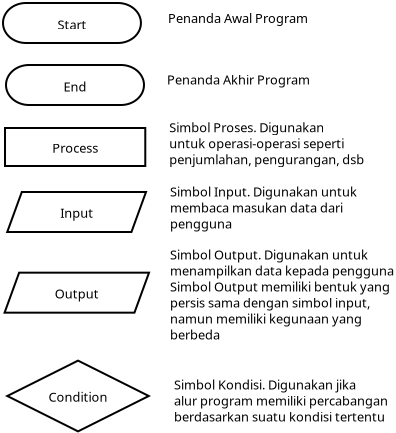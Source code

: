<?xml version="1.0" encoding="UTF-8"?>
<dia:diagram xmlns:dia="http://www.lysator.liu.se/~alla/dia/">
  <dia:layer name="Background" visible="true" active="true">
    <dia:group>
      <dia:object type="Flowchart - Terminal" version="1" id="O0">
        <dia:attribute name="obj_pos">
          <dia:point val="0.95,2.05"/>
        </dia:attribute>
        <dia:attribute name="obj_bb">
          <dia:rectangle val="0.9,2;7.897,4.1"/>
        </dia:attribute>
        <dia:attribute name="meta">
          <dia:composite type="dict"/>
        </dia:attribute>
        <dia:attribute name="elem_corner">
          <dia:point val="0.95,2.05"/>
        </dia:attribute>
        <dia:attribute name="elem_width">
          <dia:real val="6.897"/>
        </dia:attribute>
        <dia:attribute name="elem_height">
          <dia:real val="2"/>
        </dia:attribute>
        <dia:attribute name="line_width">
          <dia:real val="0.1"/>
        </dia:attribute>
        <dia:attribute name="line_colour">
          <dia:color val="#000000"/>
        </dia:attribute>
        <dia:attribute name="fill_colour">
          <dia:color val="#ffffff"/>
        </dia:attribute>
        <dia:attribute name="show_background">
          <dia:boolean val="true"/>
        </dia:attribute>
        <dia:attribute name="line_style">
          <dia:enum val="0"/>
          <dia:real val="1"/>
        </dia:attribute>
        <dia:attribute name="padding">
          <dia:real val="0.1"/>
        </dia:attribute>
        <dia:attribute name="text">
          <dia:composite type="text">
            <dia:attribute name="string">
              <dia:string>#Start#</dia:string>
            </dia:attribute>
            <dia:attribute name="font">
              <dia:font family="sans" style="0" name="Helvetica"/>
            </dia:attribute>
            <dia:attribute name="height">
              <dia:real val="0.8"/>
            </dia:attribute>
            <dia:attribute name="pos">
              <dia:point val="4.398,3.25"/>
            </dia:attribute>
            <dia:attribute name="color">
              <dia:color val="#000000"/>
            </dia:attribute>
            <dia:attribute name="alignment">
              <dia:enum val="1"/>
            </dia:attribute>
          </dia:composite>
        </dia:attribute>
        <dia:attribute name="flip_horizontal">
          <dia:boolean val="false"/>
        </dia:attribute>
        <dia:attribute name="flip_vertical">
          <dia:boolean val="false"/>
        </dia:attribute>
        <dia:attribute name="subscale">
          <dia:real val="1"/>
        </dia:attribute>
      </dia:object>
      <dia:object type="Flowchart - Terminal" version="1" id="O1">
        <dia:attribute name="obj_pos">
          <dia:point val="1.1,5.15"/>
        </dia:attribute>
        <dia:attribute name="obj_bb">
          <dia:rectangle val="1.05,5.1;8.05,7.2"/>
        </dia:attribute>
        <dia:attribute name="meta">
          <dia:composite type="dict"/>
        </dia:attribute>
        <dia:attribute name="elem_corner">
          <dia:point val="1.1,5.15"/>
        </dia:attribute>
        <dia:attribute name="elem_width">
          <dia:real val="6.9"/>
        </dia:attribute>
        <dia:attribute name="elem_height">
          <dia:real val="2"/>
        </dia:attribute>
        <dia:attribute name="line_width">
          <dia:real val="0.1"/>
        </dia:attribute>
        <dia:attribute name="line_colour">
          <dia:color val="#000000"/>
        </dia:attribute>
        <dia:attribute name="fill_colour">
          <dia:color val="#ffffff"/>
        </dia:attribute>
        <dia:attribute name="show_background">
          <dia:boolean val="true"/>
        </dia:attribute>
        <dia:attribute name="line_style">
          <dia:enum val="0"/>
          <dia:real val="1"/>
        </dia:attribute>
        <dia:attribute name="padding">
          <dia:real val="0.1"/>
        </dia:attribute>
        <dia:attribute name="text">
          <dia:composite type="text">
            <dia:attribute name="string">
              <dia:string>#End#</dia:string>
            </dia:attribute>
            <dia:attribute name="font">
              <dia:font family="sans" style="0" name="Helvetica"/>
            </dia:attribute>
            <dia:attribute name="height">
              <dia:real val="0.8"/>
            </dia:attribute>
            <dia:attribute name="pos">
              <dia:point val="4.55,6.35"/>
            </dia:attribute>
            <dia:attribute name="color">
              <dia:color val="#000000"/>
            </dia:attribute>
            <dia:attribute name="alignment">
              <dia:enum val="1"/>
            </dia:attribute>
          </dia:composite>
        </dia:attribute>
        <dia:attribute name="flip_horizontal">
          <dia:boolean val="false"/>
        </dia:attribute>
        <dia:attribute name="flip_vertical">
          <dia:boolean val="false"/>
        </dia:attribute>
        <dia:attribute name="subscale">
          <dia:real val="1"/>
        </dia:attribute>
      </dia:object>
      <dia:object type="Flowchart - Box" version="0" id="O2">
        <dia:attribute name="obj_pos">
          <dia:point val="1.05,8.3"/>
        </dia:attribute>
        <dia:attribute name="obj_bb">
          <dia:rectangle val="1,8.25;8.114,10.25"/>
        </dia:attribute>
        <dia:attribute name="elem_corner">
          <dia:point val="1.05,8.3"/>
        </dia:attribute>
        <dia:attribute name="elem_width">
          <dia:real val="7.014"/>
        </dia:attribute>
        <dia:attribute name="elem_height">
          <dia:real val="1.9"/>
        </dia:attribute>
        <dia:attribute name="show_background">
          <dia:boolean val="true"/>
        </dia:attribute>
        <dia:attribute name="padding">
          <dia:real val="0.5"/>
        </dia:attribute>
        <dia:attribute name="text">
          <dia:composite type="text">
            <dia:attribute name="string">
              <dia:string>#Process#</dia:string>
            </dia:attribute>
            <dia:attribute name="font">
              <dia:font family="sans" style="0" name="Helvetica"/>
            </dia:attribute>
            <dia:attribute name="height">
              <dia:real val="0.8"/>
            </dia:attribute>
            <dia:attribute name="pos">
              <dia:point val="4.557,9.445"/>
            </dia:attribute>
            <dia:attribute name="color">
              <dia:color val="#000000"/>
            </dia:attribute>
            <dia:attribute name="alignment">
              <dia:enum val="1"/>
            </dia:attribute>
          </dia:composite>
        </dia:attribute>
      </dia:object>
      <dia:object type="Flowchart - Parallelogram" version="0" id="O3">
        <dia:attribute name="obj_pos">
          <dia:point val="1.162,11.5"/>
        </dia:attribute>
        <dia:attribute name="obj_bb">
          <dia:rectangle val="1.112,11.45;8.15,13.55"/>
        </dia:attribute>
        <dia:attribute name="elem_corner">
          <dia:point val="1.162,11.5"/>
        </dia:attribute>
        <dia:attribute name="elem_width">
          <dia:real val="6.938"/>
        </dia:attribute>
        <dia:attribute name="elem_height">
          <dia:real val="2"/>
        </dia:attribute>
        <dia:attribute name="show_background">
          <dia:boolean val="true"/>
        </dia:attribute>
        <dia:attribute name="shear_angle">
          <dia:real val="70"/>
        </dia:attribute>
        <dia:attribute name="padding">
          <dia:real val="0.5"/>
        </dia:attribute>
        <dia:attribute name="text">
          <dia:composite type="text">
            <dia:attribute name="string">
              <dia:string>#Input#</dia:string>
            </dia:attribute>
            <dia:attribute name="font">
              <dia:font family="sans" style="0" name="Helvetica"/>
            </dia:attribute>
            <dia:attribute name="height">
              <dia:real val="0.8"/>
            </dia:attribute>
            <dia:attribute name="pos">
              <dia:point val="4.631,12.695"/>
            </dia:attribute>
            <dia:attribute name="color">
              <dia:color val="#000000"/>
            </dia:attribute>
            <dia:attribute name="alignment">
              <dia:enum val="1"/>
            </dia:attribute>
          </dia:composite>
        </dia:attribute>
      </dia:object>
      <dia:object type="Flowchart - Parallelogram" version="0" id="O4">
        <dia:attribute name="obj_pos">
          <dia:point val="1.028,15.535"/>
        </dia:attribute>
        <dia:attribute name="obj_bb">
          <dia:rectangle val="0.978,15.485;8.3,17.585"/>
        </dia:attribute>
        <dia:attribute name="elem_corner">
          <dia:point val="1.028,15.535"/>
        </dia:attribute>
        <dia:attribute name="elem_width">
          <dia:real val="7.222"/>
        </dia:attribute>
        <dia:attribute name="elem_height">
          <dia:real val="2"/>
        </dia:attribute>
        <dia:attribute name="show_background">
          <dia:boolean val="true"/>
        </dia:attribute>
        <dia:attribute name="shear_angle">
          <dia:real val="70"/>
        </dia:attribute>
        <dia:attribute name="padding">
          <dia:real val="0.5"/>
        </dia:attribute>
        <dia:attribute name="text">
          <dia:composite type="text">
            <dia:attribute name="string">
              <dia:string>#Output#</dia:string>
            </dia:attribute>
            <dia:attribute name="font">
              <dia:font family="sans" style="0" name="Helvetica"/>
            </dia:attribute>
            <dia:attribute name="height">
              <dia:real val="0.8"/>
            </dia:attribute>
            <dia:attribute name="pos">
              <dia:point val="4.639,16.73"/>
            </dia:attribute>
            <dia:attribute name="color">
              <dia:color val="#000000"/>
            </dia:attribute>
            <dia:attribute name="alignment">
              <dia:enum val="1"/>
            </dia:attribute>
          </dia:composite>
        </dia:attribute>
      </dia:object>
      <dia:object type="Flowchart - Diamond" version="0" id="O5">
        <dia:attribute name="obj_pos">
          <dia:point val="1.162,19.931"/>
        </dia:attribute>
        <dia:attribute name="obj_bb">
          <dia:rectangle val="1.112,19.881;8.288,23.519"/>
        </dia:attribute>
        <dia:attribute name="elem_corner">
          <dia:point val="1.162,19.931"/>
        </dia:attribute>
        <dia:attribute name="elem_width">
          <dia:real val="7.076"/>
        </dia:attribute>
        <dia:attribute name="elem_height">
          <dia:real val="3.538"/>
        </dia:attribute>
        <dia:attribute name="show_background">
          <dia:boolean val="true"/>
        </dia:attribute>
        <dia:attribute name="padding">
          <dia:real val="0.354"/>
        </dia:attribute>
        <dia:attribute name="text">
          <dia:composite type="text">
            <dia:attribute name="string">
              <dia:string>#Condition#</dia:string>
            </dia:attribute>
            <dia:attribute name="font">
              <dia:font family="sans" style="0" name="Helvetica"/>
            </dia:attribute>
            <dia:attribute name="height">
              <dia:real val="0.8"/>
            </dia:attribute>
            <dia:attribute name="pos">
              <dia:point val="4.7,21.895"/>
            </dia:attribute>
            <dia:attribute name="color">
              <dia:color val="#000000"/>
            </dia:attribute>
            <dia:attribute name="alignment">
              <dia:enum val="1"/>
            </dia:attribute>
          </dia:composite>
        </dia:attribute>
      </dia:object>
      <dia:object type="Standard - Text" version="1" id="O6">
        <dia:attribute name="obj_pos">
          <dia:point val="9.2,3.05"/>
        </dia:attribute>
        <dia:attribute name="obj_bb">
          <dia:rectangle val="9.2,2.455;16.57,3.2"/>
        </dia:attribute>
        <dia:attribute name="text">
          <dia:composite type="text">
            <dia:attribute name="string">
              <dia:string>#Penanda Awal Program#</dia:string>
            </dia:attribute>
            <dia:attribute name="font">
              <dia:font family="sans" style="0" name="Helvetica"/>
            </dia:attribute>
            <dia:attribute name="height">
              <dia:real val="0.8"/>
            </dia:attribute>
            <dia:attribute name="pos">
              <dia:point val="9.2,3.05"/>
            </dia:attribute>
            <dia:attribute name="color">
              <dia:color val="#000000"/>
            </dia:attribute>
            <dia:attribute name="alignment">
              <dia:enum val="0"/>
            </dia:attribute>
          </dia:composite>
        </dia:attribute>
        <dia:attribute name="valign">
          <dia:enum val="3"/>
        </dia:attribute>
      </dia:object>
      <dia:object type="Standard - Text" version="1" id="O7">
        <dia:attribute name="obj_pos">
          <dia:point val="9.155,6.13"/>
        </dia:attribute>
        <dia:attribute name="obj_bb">
          <dia:rectangle val="9.155,5.535;16.672,6.28"/>
        </dia:attribute>
        <dia:attribute name="text">
          <dia:composite type="text">
            <dia:attribute name="string">
              <dia:string>#Penanda Akhir Program#</dia:string>
            </dia:attribute>
            <dia:attribute name="font">
              <dia:font family="sans" style="0" name="Helvetica"/>
            </dia:attribute>
            <dia:attribute name="height">
              <dia:real val="0.8"/>
            </dia:attribute>
            <dia:attribute name="pos">
              <dia:point val="9.155,6.13"/>
            </dia:attribute>
            <dia:attribute name="color">
              <dia:color val="#000000"/>
            </dia:attribute>
            <dia:attribute name="alignment">
              <dia:enum val="0"/>
            </dia:attribute>
          </dia:composite>
        </dia:attribute>
        <dia:attribute name="valign">
          <dia:enum val="3"/>
        </dia:attribute>
      </dia:object>
      <dia:object type="Standard - Text" version="1" id="O8">
        <dia:attribute name="obj_pos">
          <dia:point val="9.26,8.515"/>
        </dia:attribute>
        <dia:attribute name="obj_bb">
          <dia:rectangle val="9.26,7.92;19.688,10.265"/>
        </dia:attribute>
        <dia:attribute name="text">
          <dia:composite type="text">
            <dia:attribute name="string">
              <dia:string>#Simbol Proses. Digunakan
untuk operasi-operasi seperti
penjumlahan, pengurangan, dsb#</dia:string>
            </dia:attribute>
            <dia:attribute name="font">
              <dia:font family="sans" style="0" name="Helvetica"/>
            </dia:attribute>
            <dia:attribute name="height">
              <dia:real val="0.8"/>
            </dia:attribute>
            <dia:attribute name="pos">
              <dia:point val="9.26,8.515"/>
            </dia:attribute>
            <dia:attribute name="color">
              <dia:color val="#000000"/>
            </dia:attribute>
            <dia:attribute name="alignment">
              <dia:enum val="0"/>
            </dia:attribute>
          </dia:composite>
        </dia:attribute>
        <dia:attribute name="valign">
          <dia:enum val="3"/>
        </dia:attribute>
      </dia:object>
      <dia:object type="Standard - Text" version="1" id="O9">
        <dia:attribute name="obj_pos">
          <dia:point val="9.305,11.73"/>
        </dia:attribute>
        <dia:attribute name="obj_bb">
          <dia:rectangle val="9.305,11.116;19.249,13.517"/>
        </dia:attribute>
        <dia:attribute name="text">
          <dia:composite type="text">
            <dia:attribute name="string">
              <dia:string>#Simbol Input. Digunakan untuk
membaca masukan data dari
pengguna#</dia:string>
            </dia:attribute>
            <dia:attribute name="font">
              <dia:font family="sans" style="0" name="Helvetica"/>
            </dia:attribute>
            <dia:attribute name="height">
              <dia:real val="0.8"/>
            </dia:attribute>
            <dia:attribute name="pos">
              <dia:point val="9.305,11.73"/>
            </dia:attribute>
            <dia:attribute name="color">
              <dia:color val="#000000"/>
            </dia:attribute>
            <dia:attribute name="alignment">
              <dia:enum val="0"/>
            </dia:attribute>
          </dia:composite>
        </dia:attribute>
        <dia:attribute name="valign">
          <dia:enum val="3"/>
        </dia:attribute>
      </dia:object>
      <dia:object type="Standard - Text" version="1" id="O10">
        <dia:attribute name="obj_pos">
          <dia:point val="9.305,14.88"/>
        </dia:attribute>
        <dia:attribute name="obj_bb">
          <dia:rectangle val="9.305,14.266;21.299,19.067"/>
        </dia:attribute>
        <dia:attribute name="text">
          <dia:composite type="text">
            <dia:attribute name="string">
              <dia:string>#Simbol Output. Digunakan untuk
menampilkan data kepada pengguna
Simbol Output memiliki bentuk yang
persis sama dengan simbol input,
namun memiliki kegunaan yang
berbeda#</dia:string>
            </dia:attribute>
            <dia:attribute name="font">
              <dia:font family="sans" style="0" name="Helvetica"/>
            </dia:attribute>
            <dia:attribute name="height">
              <dia:real val="0.8"/>
            </dia:attribute>
            <dia:attribute name="pos">
              <dia:point val="9.305,14.88"/>
            </dia:attribute>
            <dia:attribute name="color">
              <dia:color val="#000000"/>
            </dia:attribute>
            <dia:attribute name="alignment">
              <dia:enum val="0"/>
            </dia:attribute>
          </dia:composite>
        </dia:attribute>
        <dia:attribute name="valign">
          <dia:enum val="3"/>
        </dia:attribute>
      </dia:object>
      <dia:object type="Standard - Text" version="1" id="O11">
        <dia:attribute name="obj_pos">
          <dia:point val="9.505,21.38"/>
        </dia:attribute>
        <dia:attribute name="obj_bb">
          <dia:rectangle val="9.505,20.766;21.026,23.167"/>
        </dia:attribute>
        <dia:attribute name="text">
          <dia:composite type="text">
            <dia:attribute name="string">
              <dia:string>#Simbol Kondisi. Digunakan jika
alur program memiliki percabangan
berdasarkan suatu kondisi tertentu#</dia:string>
            </dia:attribute>
            <dia:attribute name="font">
              <dia:font family="sans" style="0" name="Helvetica"/>
            </dia:attribute>
            <dia:attribute name="height">
              <dia:real val="0.8"/>
            </dia:attribute>
            <dia:attribute name="pos">
              <dia:point val="9.505,21.38"/>
            </dia:attribute>
            <dia:attribute name="color">
              <dia:color val="#000000"/>
            </dia:attribute>
            <dia:attribute name="alignment">
              <dia:enum val="0"/>
            </dia:attribute>
          </dia:composite>
        </dia:attribute>
        <dia:attribute name="valign">
          <dia:enum val="3"/>
        </dia:attribute>
      </dia:object>
    </dia:group>
  </dia:layer>
</dia:diagram>
